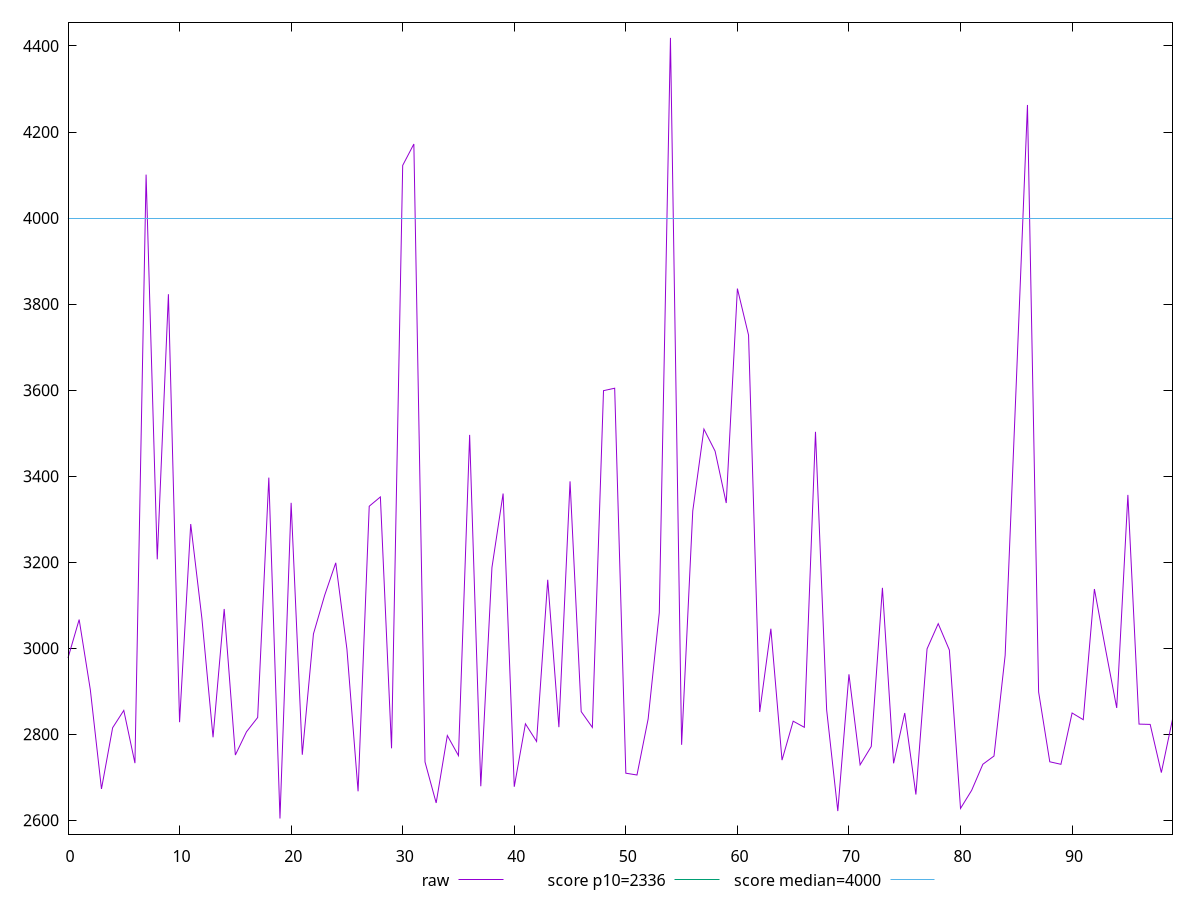 reset

$raw <<EOF
0 2977.3815000000004
1 3066.6295
2 2903.63
3 2672.9449999999993
4 2815.1364999999996
5 2855.4545
6 2732.8995
7 4101.014
8 3206.6719999999996
9 3822.9269999999997
10 2828.1054999999997
11 3288.76
12 3069.638499999999
13 2792.9925000000003
14 3091.254
15 2751.7385000000004
16 2805.7925000000005
17 2838.9779999999996
18 3396.674
19 2604.1645
20 3337.9669999999996
21 2752.4465
22 3033.277
23 3122.7130000000006
24 3198.5915000000005
25 2997.9894999999997
26 2667.4555
27 3330.116
28 3351.706
29 2767.3900000000003
30 4122.410500000001
31 4172.093000000001
32 2735.633
33 2640.3745
34 2797.0575000000003
35 2750.3820000000005
36 3496.0364999999993
37 2679.1440000000002
38 3187.6814999999997
39 3359.6040000000003
40 2678.0054999999993
41 2824.304000000001
42 2783.3190000000004
43 3159.2075000000004
44 2816.5340000000006
45 3387.9880000000007
46 2852.6800000000003
47 2815.964
48 3598.803000000001
49 3604.431499999999
50 2709.5369999999994
51 2705.339
52 2835.629999999999
53 3082.663
54 4418.756999999999
55 2775.4930000000004
56 3319.08
57 3509.4514999999997
58 3458.2464999999993
59 3337.5775
60 3836.048
61 3727.8165
62 2851.807
63 3045.399
64 2739.9024999999997
65 2830.4435000000003
66 2816.1820000000007
67 3503.0660000000007
68 2856.5780000000004
69 2621.5040000000004
70 2939.3369999999995
71 2728.9795000000004
72 2771.7000000000003
73 3140.363
74 2732.5
75 2849.4404999999997
76 2659.9655000000002
77 2998.5235000000002
78 3057.0945
79 2995.8160000000007
80 2627.5814999999993
81 2669.7995
82 2730.2630000000004
83 2749.401
84 2983.3509999999997
85 3617.9570000000003
86 4262.853000000001
87 2898.385
88 2736.0480000000002
89 2730.206
90 2849.4555
91 2833.8730000000005
92 3137.6169999999993
93 2997.4785
94 2861.183
95 3356.3960000000006
96 2823.6494999999995
97 2822.9210000000003
98 2710.9155000000005
99 2834.8104999999996
EOF

set key outside below
set xrange [0:99]
set yrange [2567.87265:4455.048849999998]
set trange [2567.87265:4455.048849999998]
set terminal svg size 640, 500 enhanced background rgb 'white'
set output "report_00013_2021-02-09T12-04-24.940Z/first-contentful-paint/samples/pages/raw/values.svg"

plot $raw title "raw" with line, \
     2336 title "score p10=2336", \
     4000 title "score median=4000"

reset
